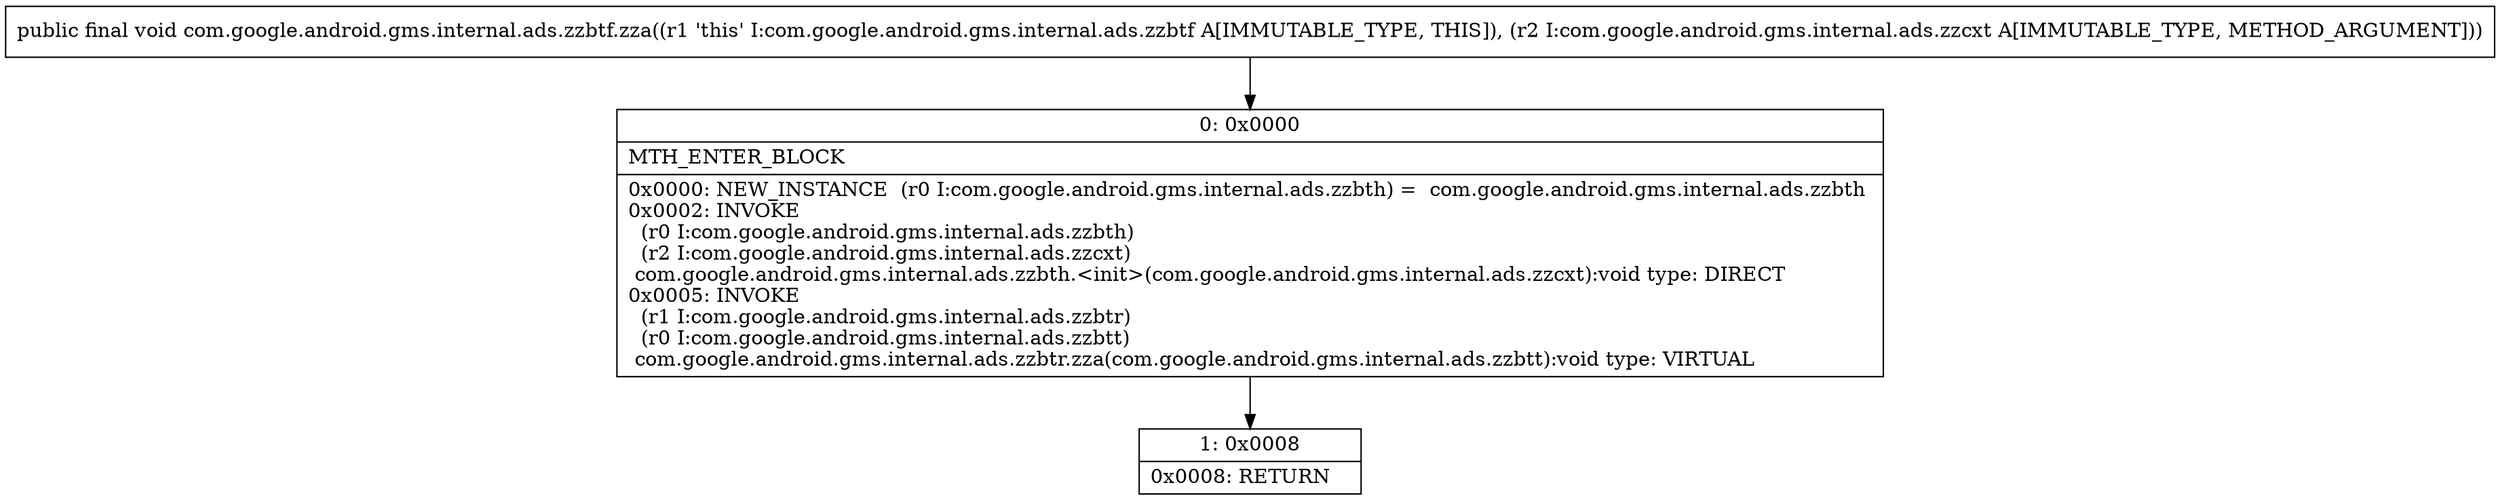 digraph "CFG forcom.google.android.gms.internal.ads.zzbtf.zza(Lcom\/google\/android\/gms\/internal\/ads\/zzcxt;)V" {
Node_0 [shape=record,label="{0\:\ 0x0000|MTH_ENTER_BLOCK\l|0x0000: NEW_INSTANCE  (r0 I:com.google.android.gms.internal.ads.zzbth) =  com.google.android.gms.internal.ads.zzbth \l0x0002: INVOKE  \l  (r0 I:com.google.android.gms.internal.ads.zzbth)\l  (r2 I:com.google.android.gms.internal.ads.zzcxt)\l com.google.android.gms.internal.ads.zzbth.\<init\>(com.google.android.gms.internal.ads.zzcxt):void type: DIRECT \l0x0005: INVOKE  \l  (r1 I:com.google.android.gms.internal.ads.zzbtr)\l  (r0 I:com.google.android.gms.internal.ads.zzbtt)\l com.google.android.gms.internal.ads.zzbtr.zza(com.google.android.gms.internal.ads.zzbtt):void type: VIRTUAL \l}"];
Node_1 [shape=record,label="{1\:\ 0x0008|0x0008: RETURN   \l}"];
MethodNode[shape=record,label="{public final void com.google.android.gms.internal.ads.zzbtf.zza((r1 'this' I:com.google.android.gms.internal.ads.zzbtf A[IMMUTABLE_TYPE, THIS]), (r2 I:com.google.android.gms.internal.ads.zzcxt A[IMMUTABLE_TYPE, METHOD_ARGUMENT])) }"];
MethodNode -> Node_0;
Node_0 -> Node_1;
}

